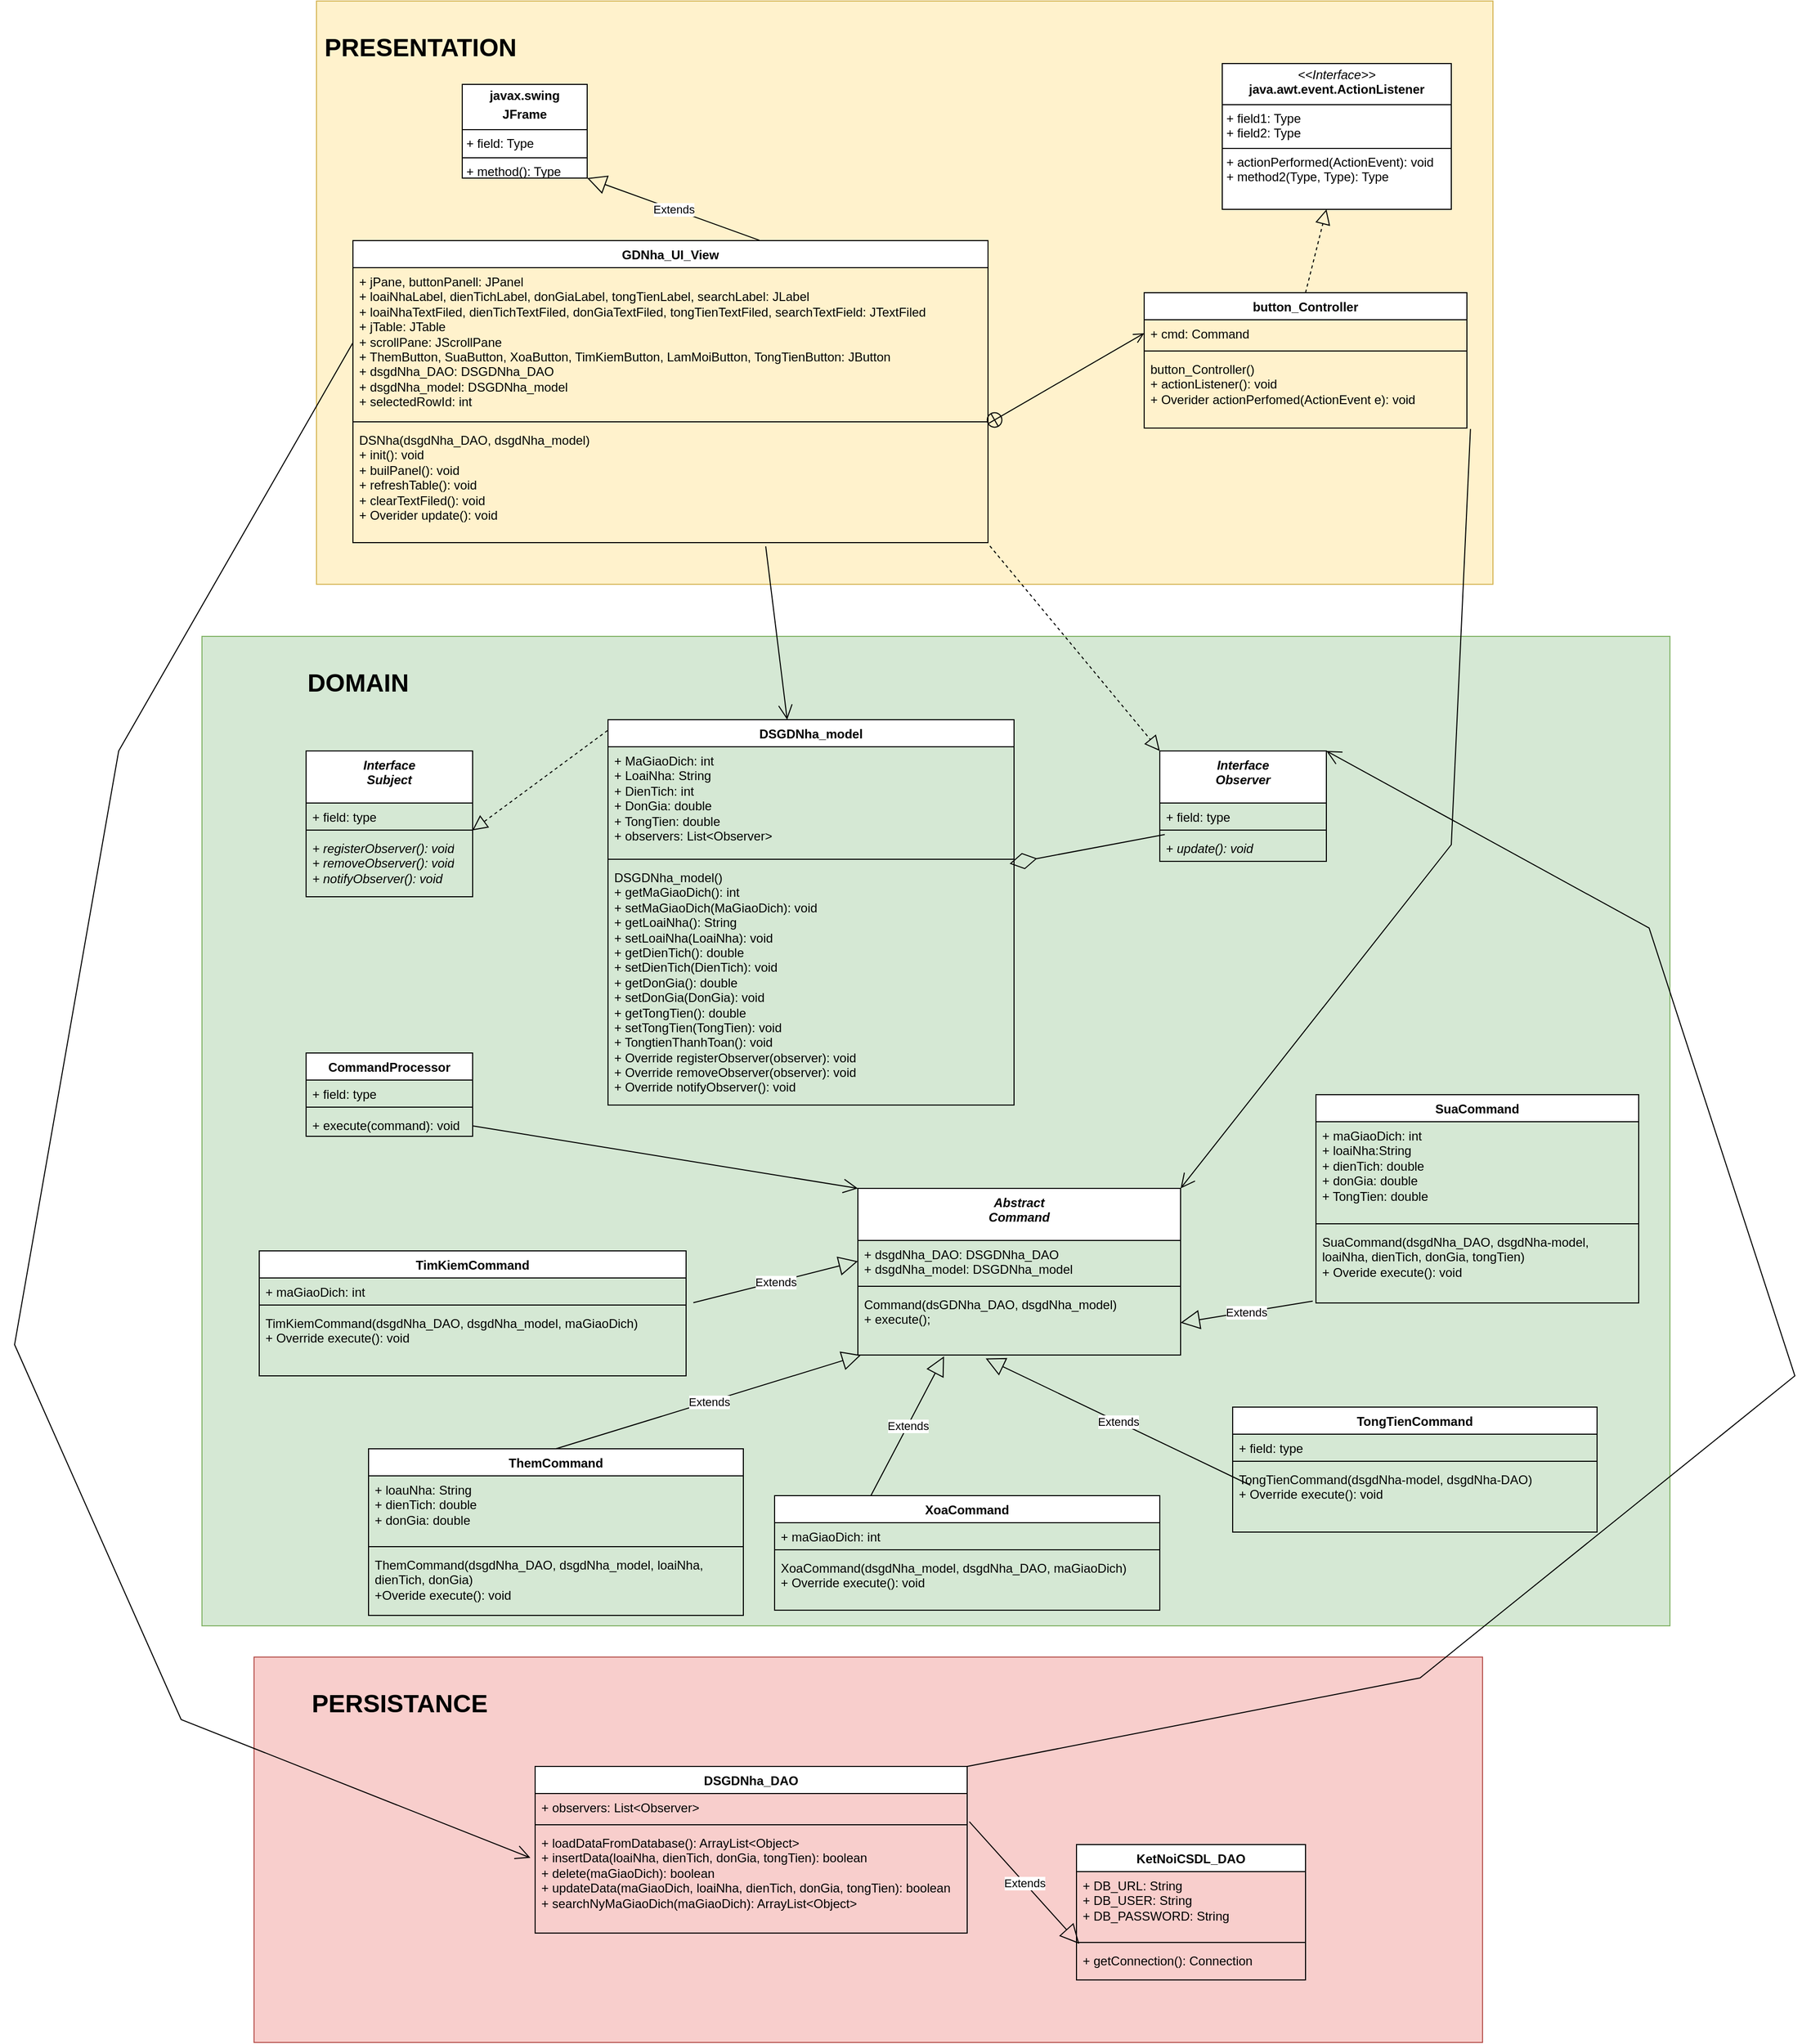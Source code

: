<mxfile version="24.1.0" type="device">
  <diagram name="Page-1" id="fBcHCRmNZdq4RHG_IXym">
    <mxGraphModel dx="2140" dy="621" grid="1" gridSize="10" guides="1" tooltips="1" connect="1" arrows="1" fold="1" page="1" pageScale="1" pageWidth="850" pageHeight="1100" math="0" shadow="0">
      <root>
        <mxCell id="0" />
        <mxCell id="1" parent="0" />
        <mxCell id="m3AFJ7Ai9nKBU5jSq8ho-1" value="" style="rounded=0;whiteSpace=wrap;html=1;fillColor=#fff2cc;strokeColor=#d6b656;" parent="1" vertex="1">
          <mxGeometry x="140" y="100" width="1130" height="560" as="geometry" />
        </mxCell>
        <mxCell id="m3AFJ7Ai9nKBU5jSq8ho-2" value="&lt;b&gt;&lt;font style=&quot;font-size: 24px;&quot;&gt;PRESENTATION&lt;/font&gt;&lt;/b&gt;" style="text;html=1;align=center;verticalAlign=middle;whiteSpace=wrap;rounded=0;" parent="1" vertex="1">
          <mxGeometry x="140" y="130" width="200" height="30" as="geometry" />
        </mxCell>
        <mxCell id="m3AFJ7Ai9nKBU5jSq8ho-3" value="GDNha_UI_View" style="swimlane;fontStyle=1;align=center;verticalAlign=top;childLayout=stackLayout;horizontal=1;startSize=26;horizontalStack=0;resizeParent=1;resizeParentMax=0;resizeLast=0;collapsible=1;marginBottom=0;whiteSpace=wrap;html=1;" parent="1" vertex="1">
          <mxGeometry x="175" y="330" width="610" height="290" as="geometry" />
        </mxCell>
        <mxCell id="m3AFJ7Ai9nKBU5jSq8ho-4" value="+ jPane, buttonPanell: JPanel&lt;div&gt;+ loaiNhaLabel, dienTichLabel, donGiaLabel, tongTienLabel, searchLabel: JLabel&lt;/div&gt;&lt;div&gt;+ loaiNhaTextFiled, dienTichTextFiled, donGiaTextFiled, tongTienTextFiled, searchTextField: JTextFiled&amp;nbsp;&lt;/div&gt;&lt;div&gt;+ jTable: JTable&lt;/div&gt;&lt;div&gt;+ scrollPane: JScrollPane&lt;/div&gt;&lt;div&gt;+ ThemButton, SuaButton, XoaButton, TimKiemButton, LamMoiButton, TongTienButton: JButton&lt;/div&gt;&lt;div&gt;+ dsgdNha_DAO: DSGDNha_DAO&lt;/div&gt;&lt;div&gt;+ dsgdNha_model: DSGDNha_model&lt;/div&gt;&lt;div&gt;+ selectedRowId: int&lt;/div&gt;" style="text;strokeColor=none;fillColor=none;align=left;verticalAlign=top;spacingLeft=4;spacingRight=4;overflow=hidden;rotatable=0;points=[[0,0.5],[1,0.5]];portConstraint=eastwest;whiteSpace=wrap;html=1;" parent="m3AFJ7Ai9nKBU5jSq8ho-3" vertex="1">
          <mxGeometry y="26" width="610" height="144" as="geometry" />
        </mxCell>
        <mxCell id="m3AFJ7Ai9nKBU5jSq8ho-5" value="" style="line;strokeWidth=1;fillColor=none;align=left;verticalAlign=middle;spacingTop=-1;spacingLeft=3;spacingRight=3;rotatable=0;labelPosition=right;points=[];portConstraint=eastwest;strokeColor=inherit;" parent="m3AFJ7Ai9nKBU5jSq8ho-3" vertex="1">
          <mxGeometry y="170" width="610" height="8" as="geometry" />
        </mxCell>
        <mxCell id="m3AFJ7Ai9nKBU5jSq8ho-6" value="DSNha(dsgdNha_DAO, dsgdNha_model)&lt;div&gt;+ init(): void&lt;/div&gt;&lt;div&gt;+ builPanel(): void&lt;/div&gt;&lt;div&gt;+ refreshTable(): void&lt;/div&gt;&lt;div&gt;+ clearTextFiled(): void&lt;/div&gt;&lt;div&gt;+ Overider update(): void&lt;/div&gt;" style="text;strokeColor=none;fillColor=none;align=left;verticalAlign=top;spacingLeft=4;spacingRight=4;overflow=hidden;rotatable=0;points=[[0,0.5],[1,0.5]];portConstraint=eastwest;whiteSpace=wrap;html=1;" parent="m3AFJ7Ai9nKBU5jSq8ho-3" vertex="1">
          <mxGeometry y="178" width="610" height="112" as="geometry" />
        </mxCell>
        <mxCell id="m3AFJ7Ai9nKBU5jSq8ho-7" value="button_Controller" style="swimlane;fontStyle=1;align=center;verticalAlign=top;childLayout=stackLayout;horizontal=1;startSize=26;horizontalStack=0;resizeParent=1;resizeParentMax=0;resizeLast=0;collapsible=1;marginBottom=0;whiteSpace=wrap;html=1;" parent="1" vertex="1">
          <mxGeometry x="935" y="380" width="310" height="130" as="geometry" />
        </mxCell>
        <mxCell id="m3AFJ7Ai9nKBU5jSq8ho-8" value="+ cmd: Command" style="text;strokeColor=none;fillColor=none;align=left;verticalAlign=top;spacingLeft=4;spacingRight=4;overflow=hidden;rotatable=0;points=[[0,0.5],[1,0.5]];portConstraint=eastwest;whiteSpace=wrap;html=1;" parent="m3AFJ7Ai9nKBU5jSq8ho-7" vertex="1">
          <mxGeometry y="26" width="310" height="26" as="geometry" />
        </mxCell>
        <mxCell id="m3AFJ7Ai9nKBU5jSq8ho-9" value="" style="line;strokeWidth=1;fillColor=none;align=left;verticalAlign=middle;spacingTop=-1;spacingLeft=3;spacingRight=3;rotatable=0;labelPosition=right;points=[];portConstraint=eastwest;strokeColor=inherit;" parent="m3AFJ7Ai9nKBU5jSq8ho-7" vertex="1">
          <mxGeometry y="52" width="310" height="8" as="geometry" />
        </mxCell>
        <mxCell id="m3AFJ7Ai9nKBU5jSq8ho-10" value="button_Controller()&lt;div&gt;+ actionListener(): void&lt;/div&gt;&lt;div&gt;+ Overider actionPerfomed(ActionEvent e): void&lt;/div&gt;" style="text;strokeColor=none;fillColor=none;align=left;verticalAlign=top;spacingLeft=4;spacingRight=4;overflow=hidden;rotatable=0;points=[[0,0.5],[1,0.5]];portConstraint=eastwest;whiteSpace=wrap;html=1;" parent="m3AFJ7Ai9nKBU5jSq8ho-7" vertex="1">
          <mxGeometry y="60" width="310" height="70" as="geometry" />
        </mxCell>
        <mxCell id="m3AFJ7Ai9nKBU5jSq8ho-11" value="&lt;p style=&quot;margin:0px;margin-top:4px;text-align:center;&quot;&gt;&lt;b&gt;javax.swing&lt;/b&gt;&lt;/p&gt;&lt;p style=&quot;margin:0px;margin-top:4px;text-align:center;&quot;&gt;&lt;b&gt;JFrame&lt;/b&gt;&lt;/p&gt;&lt;hr size=&quot;1&quot; style=&quot;border-style:solid;&quot;&gt;&lt;p style=&quot;margin:0px;margin-left:4px;&quot;&gt;+ field: Type&lt;/p&gt;&lt;hr size=&quot;1&quot; style=&quot;border-style:solid;&quot;&gt;&lt;p style=&quot;margin:0px;margin-left:4px;&quot;&gt;+ method(): Type&lt;/p&gt;" style="verticalAlign=top;align=left;overflow=fill;html=1;whiteSpace=wrap;" parent="1" vertex="1">
          <mxGeometry x="280" y="180" width="120" height="90" as="geometry" />
        </mxCell>
        <mxCell id="m3AFJ7Ai9nKBU5jSq8ho-12" value="Extends" style="endArrow=block;endSize=16;endFill=0;html=1;rounded=0;exitX=0.64;exitY=-0.001;exitDx=0;exitDy=0;exitPerimeter=0;entryX=1;entryY=1;entryDx=0;entryDy=0;" parent="1" source="m3AFJ7Ai9nKBU5jSq8ho-3" target="m3AFJ7Ai9nKBU5jSq8ho-11" edge="1">
          <mxGeometry width="160" relative="1" as="geometry">
            <mxPoint x="550" y="360" as="sourcePoint" />
            <mxPoint x="710" y="360" as="targetPoint" />
          </mxGeometry>
        </mxCell>
        <mxCell id="m3AFJ7Ai9nKBU5jSq8ho-13" value="" style="endArrow=open;startArrow=circlePlus;endFill=0;startFill=0;endSize=8;html=1;rounded=0;entryX=0;entryY=0.5;entryDx=0;entryDy=0;exitX=0.999;exitY=-0.016;exitDx=0;exitDy=0;exitPerimeter=0;" parent="1" source="m3AFJ7Ai9nKBU5jSq8ho-6" target="m3AFJ7Ai9nKBU5jSq8ho-8" edge="1">
          <mxGeometry width="160" relative="1" as="geometry">
            <mxPoint x="440" y="580" as="sourcePoint" />
            <mxPoint x="600" y="580" as="targetPoint" />
            <Array as="points" />
          </mxGeometry>
        </mxCell>
        <mxCell id="m3AFJ7Ai9nKBU5jSq8ho-14" value="&lt;p style=&quot;margin:0px;margin-top:4px;text-align:center;&quot;&gt;&lt;i&gt;&amp;lt;&amp;lt;Interface&amp;gt;&amp;gt;&lt;/i&gt;&lt;br&gt;&lt;b&gt;java.awt.event.ActionListener&lt;/b&gt;&lt;/p&gt;&lt;hr size=&quot;1&quot; style=&quot;border-style:solid;&quot;&gt;&lt;p style=&quot;margin:0px;margin-left:4px;&quot;&gt;+ field1: Type&lt;br&gt;+ field2: Type&lt;/p&gt;&lt;hr size=&quot;1&quot; style=&quot;border-style:solid;&quot;&gt;&lt;p style=&quot;margin:0px;margin-left:4px;&quot;&gt;+ actionPerformed(ActionEvent): void&lt;br&gt;+ method2(Type, Type): Type&lt;/p&gt;" style="verticalAlign=top;align=left;overflow=fill;html=1;whiteSpace=wrap;" parent="1" vertex="1">
          <mxGeometry x="1010" y="160" width="220" height="140" as="geometry" />
        </mxCell>
        <mxCell id="m3AFJ7Ai9nKBU5jSq8ho-15" value="" style="endArrow=block;dashed=1;endFill=0;endSize=12;html=1;rounded=0;exitX=0.5;exitY=0;exitDx=0;exitDy=0;entryX=0.455;entryY=1;entryDx=0;entryDy=0;entryPerimeter=0;" parent="1" source="m3AFJ7Ai9nKBU5jSq8ho-7" target="m3AFJ7Ai9nKBU5jSq8ho-14" edge="1">
          <mxGeometry width="160" relative="1" as="geometry">
            <mxPoint x="480" y="860" as="sourcePoint" />
            <mxPoint x="640" y="860" as="targetPoint" />
          </mxGeometry>
        </mxCell>
        <mxCell id="m3AFJ7Ai9nKBU5jSq8ho-17" value="" style="rounded=0;whiteSpace=wrap;html=1;fillColor=#d5e8d4;strokeColor=#82b366;" parent="1" vertex="1">
          <mxGeometry x="30" y="710" width="1410" height="950" as="geometry" />
        </mxCell>
        <mxCell id="m3AFJ7Ai9nKBU5jSq8ho-18" value="&lt;b&gt;&lt;font style=&quot;font-size: 24px;&quot;&gt;DOMAIN&lt;/font&gt;&lt;/b&gt;" style="text;html=1;align=center;verticalAlign=middle;whiteSpace=wrap;rounded=0;" parent="1" vertex="1">
          <mxGeometry x="80" y="740" width="200" height="30" as="geometry" />
        </mxCell>
        <mxCell id="m3AFJ7Ai9nKBU5jSq8ho-19" value="DSGDNha_model" style="swimlane;fontStyle=1;align=center;verticalAlign=top;childLayout=stackLayout;horizontal=1;startSize=26;horizontalStack=0;resizeParent=1;resizeParentMax=0;resizeLast=0;collapsible=1;marginBottom=0;whiteSpace=wrap;html=1;" parent="1" vertex="1">
          <mxGeometry x="420" y="790" width="390" height="370" as="geometry" />
        </mxCell>
        <mxCell id="m3AFJ7Ai9nKBU5jSq8ho-20" value="+ MaGiaoDich: int&lt;div&gt;+ LoaiNha: String&lt;/div&gt;&lt;div&gt;+ DienTich: int&lt;/div&gt;&lt;div&gt;+ DonGia: double&lt;/div&gt;&lt;div&gt;+ TongTien: double&lt;/div&gt;&lt;div&gt;+ observers: List&amp;lt;Observer&amp;gt;&lt;/div&gt;" style="text;strokeColor=none;fillColor=none;align=left;verticalAlign=top;spacingLeft=4;spacingRight=4;overflow=hidden;rotatable=0;points=[[0,0.5],[1,0.5]];portConstraint=eastwest;whiteSpace=wrap;html=1;" parent="m3AFJ7Ai9nKBU5jSq8ho-19" vertex="1">
          <mxGeometry y="26" width="390" height="104" as="geometry" />
        </mxCell>
        <mxCell id="m3AFJ7Ai9nKBU5jSq8ho-21" value="" style="line;strokeWidth=1;fillColor=none;align=left;verticalAlign=middle;spacingTop=-1;spacingLeft=3;spacingRight=3;rotatable=0;labelPosition=right;points=[];portConstraint=eastwest;strokeColor=inherit;" parent="m3AFJ7Ai9nKBU5jSq8ho-19" vertex="1">
          <mxGeometry y="130" width="390" height="8" as="geometry" />
        </mxCell>
        <mxCell id="m3AFJ7Ai9nKBU5jSq8ho-22" value="DSGDNha_model()&lt;div&gt;+ getMaGiaoDich(): int&lt;/div&gt;&lt;div&gt;+ setMaGiaoDich(MaGiaoDich): void&lt;/div&gt;&lt;div&gt;+ getLoaiNha(): String&lt;/div&gt;&lt;div&gt;+ setLoaiNha(LoaiNha): void&lt;/div&gt;&lt;div&gt;+ getDienTich(): double&lt;/div&gt;&lt;div&gt;+ setDienTich(DienTich): void&lt;/div&gt;&lt;div&gt;+ getDonGia(): double&lt;/div&gt;&lt;div&gt;+ setDonGia(DonGia): void&lt;/div&gt;&lt;div&gt;+ getTongTien(): double&lt;/div&gt;&lt;div&gt;+ setTongTien(TongTien): void&lt;/div&gt;&lt;div&gt;+ TongtienThanhToan(): void&lt;/div&gt;&lt;div&gt;+ Override registerObserver(observer): void&lt;/div&gt;&lt;div&gt;+ Override removeObserver(observer): void&lt;/div&gt;&lt;div&gt;+ Override notifyObserver(): void&lt;/div&gt;" style="text;strokeColor=none;fillColor=none;align=left;verticalAlign=top;spacingLeft=4;spacingRight=4;overflow=hidden;rotatable=0;points=[[0,0.5],[1,0.5]];portConstraint=eastwest;whiteSpace=wrap;html=1;" parent="m3AFJ7Ai9nKBU5jSq8ho-19" vertex="1">
          <mxGeometry y="138" width="390" height="232" as="geometry" />
        </mxCell>
        <mxCell id="m3AFJ7Ai9nKBU5jSq8ho-23" value="&lt;i&gt;Abstract&lt;br&gt;Command&lt;/i&gt;" style="swimlane;fontStyle=1;align=center;verticalAlign=top;childLayout=stackLayout;horizontal=1;startSize=50;horizontalStack=0;resizeParent=1;resizeParentMax=0;resizeLast=0;collapsible=1;marginBottom=0;whiteSpace=wrap;html=1;" parent="1" vertex="1">
          <mxGeometry x="660" y="1240" width="310" height="160" as="geometry" />
        </mxCell>
        <mxCell id="m3AFJ7Ai9nKBU5jSq8ho-24" value="+ dsgdNha_DAO: DSGDNha_DAO&lt;div&gt;+ dsgdNha_model: DSGDNha_model&lt;/div&gt;" style="text;strokeColor=none;fillColor=none;align=left;verticalAlign=top;spacingLeft=4;spacingRight=4;overflow=hidden;rotatable=0;points=[[0,0.5],[1,0.5]];portConstraint=eastwest;whiteSpace=wrap;html=1;" parent="m3AFJ7Ai9nKBU5jSq8ho-23" vertex="1">
          <mxGeometry y="50" width="310" height="40" as="geometry" />
        </mxCell>
        <mxCell id="m3AFJ7Ai9nKBU5jSq8ho-25" value="" style="line;strokeWidth=1;fillColor=none;align=left;verticalAlign=middle;spacingTop=-1;spacingLeft=3;spacingRight=3;rotatable=0;labelPosition=right;points=[];portConstraint=eastwest;strokeColor=inherit;" parent="m3AFJ7Ai9nKBU5jSq8ho-23" vertex="1">
          <mxGeometry y="90" width="310" height="8" as="geometry" />
        </mxCell>
        <mxCell id="m3AFJ7Ai9nKBU5jSq8ho-26" value="Command(dsGDNha_DAO, dsgdNha_model)&lt;div&gt;+ execute();&lt;br&gt;&lt;div&gt;&lt;br&gt;&lt;/div&gt;&lt;/div&gt;" style="text;strokeColor=none;fillColor=none;align=left;verticalAlign=top;spacingLeft=4;spacingRight=4;overflow=hidden;rotatable=0;points=[[0,0.5],[1,0.5]];portConstraint=eastwest;whiteSpace=wrap;html=1;" parent="m3AFJ7Ai9nKBU5jSq8ho-23" vertex="1">
          <mxGeometry y="98" width="310" height="62" as="geometry" />
        </mxCell>
        <mxCell id="m3AFJ7Ai9nKBU5jSq8ho-27" value="CommandProcessor" style="swimlane;fontStyle=1;align=center;verticalAlign=top;childLayout=stackLayout;horizontal=1;startSize=26;horizontalStack=0;resizeParent=1;resizeParentMax=0;resizeLast=0;collapsible=1;marginBottom=0;whiteSpace=wrap;html=1;" parent="1" vertex="1">
          <mxGeometry x="130" y="1110" width="160" height="80" as="geometry" />
        </mxCell>
        <mxCell id="m3AFJ7Ai9nKBU5jSq8ho-28" value="+ field: type" style="text;strokeColor=none;fillColor=none;align=left;verticalAlign=top;spacingLeft=4;spacingRight=4;overflow=hidden;rotatable=0;points=[[0,0.5],[1,0.5]];portConstraint=eastwest;whiteSpace=wrap;html=1;" parent="m3AFJ7Ai9nKBU5jSq8ho-27" vertex="1">
          <mxGeometry y="26" width="160" height="22" as="geometry" />
        </mxCell>
        <mxCell id="m3AFJ7Ai9nKBU5jSq8ho-29" value="" style="line;strokeWidth=1;fillColor=none;align=left;verticalAlign=middle;spacingTop=-1;spacingLeft=3;spacingRight=3;rotatable=0;labelPosition=right;points=[];portConstraint=eastwest;strokeColor=inherit;" parent="m3AFJ7Ai9nKBU5jSq8ho-27" vertex="1">
          <mxGeometry y="48" width="160" height="8" as="geometry" />
        </mxCell>
        <mxCell id="m3AFJ7Ai9nKBU5jSq8ho-30" value="+ execute(command): void" style="text;strokeColor=none;fillColor=none;align=left;verticalAlign=top;spacingLeft=4;spacingRight=4;overflow=hidden;rotatable=0;points=[[0,0.5],[1,0.5]];portConstraint=eastwest;whiteSpace=wrap;html=1;" parent="m3AFJ7Ai9nKBU5jSq8ho-27" vertex="1">
          <mxGeometry y="56" width="160" height="24" as="geometry" />
        </mxCell>
        <mxCell id="m3AFJ7Ai9nKBU5jSq8ho-31" value="SuaCommand" style="swimlane;fontStyle=1;align=center;verticalAlign=top;childLayout=stackLayout;horizontal=1;startSize=26;horizontalStack=0;resizeParent=1;resizeParentMax=0;resizeLast=0;collapsible=1;marginBottom=0;whiteSpace=wrap;html=1;" parent="1" vertex="1">
          <mxGeometry x="1100" y="1150" width="310" height="200" as="geometry" />
        </mxCell>
        <mxCell id="m3AFJ7Ai9nKBU5jSq8ho-32" value="+ maGiaoDich: int&lt;div&gt;+ loaiNha:String&lt;/div&gt;&lt;div&gt;+ dienTich: double&lt;/div&gt;&lt;div&gt;+ donGia: double&lt;/div&gt;&lt;div&gt;+ TongTien: double&lt;/div&gt;" style="text;strokeColor=none;fillColor=none;align=left;verticalAlign=top;spacingLeft=4;spacingRight=4;overflow=hidden;rotatable=0;points=[[0,0.5],[1,0.5]];portConstraint=eastwest;whiteSpace=wrap;html=1;" parent="m3AFJ7Ai9nKBU5jSq8ho-31" vertex="1">
          <mxGeometry y="26" width="310" height="94" as="geometry" />
        </mxCell>
        <mxCell id="m3AFJ7Ai9nKBU5jSq8ho-33" value="" style="line;strokeWidth=1;fillColor=none;align=left;verticalAlign=middle;spacingTop=-1;spacingLeft=3;spacingRight=3;rotatable=0;labelPosition=right;points=[];portConstraint=eastwest;strokeColor=inherit;" parent="m3AFJ7Ai9nKBU5jSq8ho-31" vertex="1">
          <mxGeometry y="120" width="310" height="8" as="geometry" />
        </mxCell>
        <mxCell id="m3AFJ7Ai9nKBU5jSq8ho-34" value="SuaCommand(dsgdNha_DAO, dsgdNha-model, loaiNha, dienTich, donGia, tongTien)&lt;div&gt;+ Overide execute(): void&lt;/div&gt;" style="text;strokeColor=none;fillColor=none;align=left;verticalAlign=top;spacingLeft=4;spacingRight=4;overflow=hidden;rotatable=0;points=[[0,0.5],[1,0.5]];portConstraint=eastwest;whiteSpace=wrap;html=1;" parent="m3AFJ7Ai9nKBU5jSq8ho-31" vertex="1">
          <mxGeometry y="128" width="310" height="72" as="geometry" />
        </mxCell>
        <mxCell id="m3AFJ7Ai9nKBU5jSq8ho-35" value="ThemCommand" style="swimlane;fontStyle=1;align=center;verticalAlign=top;childLayout=stackLayout;horizontal=1;startSize=26;horizontalStack=0;resizeParent=1;resizeParentMax=0;resizeLast=0;collapsible=1;marginBottom=0;whiteSpace=wrap;html=1;" parent="1" vertex="1">
          <mxGeometry x="190" y="1490" width="360" height="160" as="geometry" />
        </mxCell>
        <mxCell id="m3AFJ7Ai9nKBU5jSq8ho-36" value="+ loauNha: String&lt;div&gt;+ dienTich: double&lt;/div&gt;&lt;div&gt;+ donGia: double&lt;/div&gt;" style="text;strokeColor=none;fillColor=none;align=left;verticalAlign=top;spacingLeft=4;spacingRight=4;overflow=hidden;rotatable=0;points=[[0,0.5],[1,0.5]];portConstraint=eastwest;whiteSpace=wrap;html=1;" parent="m3AFJ7Ai9nKBU5jSq8ho-35" vertex="1">
          <mxGeometry y="26" width="360" height="64" as="geometry" />
        </mxCell>
        <mxCell id="m3AFJ7Ai9nKBU5jSq8ho-37" value="" style="line;strokeWidth=1;fillColor=none;align=left;verticalAlign=middle;spacingTop=-1;spacingLeft=3;spacingRight=3;rotatable=0;labelPosition=right;points=[];portConstraint=eastwest;strokeColor=inherit;" parent="m3AFJ7Ai9nKBU5jSq8ho-35" vertex="1">
          <mxGeometry y="90" width="360" height="8" as="geometry" />
        </mxCell>
        <mxCell id="m3AFJ7Ai9nKBU5jSq8ho-38" value="ThemCommand(dsgdNha_DAO, dsgdNha_model, loaiNha, dienTich, donGia)&lt;div&gt;+Overide execute(): void&lt;/div&gt;" style="text;strokeColor=none;fillColor=none;align=left;verticalAlign=top;spacingLeft=4;spacingRight=4;overflow=hidden;rotatable=0;points=[[0,0.5],[1,0.5]];portConstraint=eastwest;whiteSpace=wrap;html=1;" parent="m3AFJ7Ai9nKBU5jSq8ho-35" vertex="1">
          <mxGeometry y="98" width="360" height="62" as="geometry" />
        </mxCell>
        <mxCell id="m3AFJ7Ai9nKBU5jSq8ho-39" value="XoaCommand" style="swimlane;fontStyle=1;align=center;verticalAlign=top;childLayout=stackLayout;horizontal=1;startSize=26;horizontalStack=0;resizeParent=1;resizeParentMax=0;resizeLast=0;collapsible=1;marginBottom=0;whiteSpace=wrap;html=1;" parent="1" vertex="1">
          <mxGeometry x="580" y="1535" width="370" height="110" as="geometry" />
        </mxCell>
        <mxCell id="m3AFJ7Ai9nKBU5jSq8ho-40" value="+ maGiaoDich: int" style="text;strokeColor=none;fillColor=none;align=left;verticalAlign=top;spacingLeft=4;spacingRight=4;overflow=hidden;rotatable=0;points=[[0,0.5],[1,0.5]];portConstraint=eastwest;whiteSpace=wrap;html=1;" parent="m3AFJ7Ai9nKBU5jSq8ho-39" vertex="1">
          <mxGeometry y="26" width="370" height="22" as="geometry" />
        </mxCell>
        <mxCell id="m3AFJ7Ai9nKBU5jSq8ho-41" value="" style="line;strokeWidth=1;fillColor=none;align=left;verticalAlign=middle;spacingTop=-1;spacingLeft=3;spacingRight=3;rotatable=0;labelPosition=right;points=[];portConstraint=eastwest;strokeColor=inherit;" parent="m3AFJ7Ai9nKBU5jSq8ho-39" vertex="1">
          <mxGeometry y="48" width="370" height="8" as="geometry" />
        </mxCell>
        <mxCell id="m3AFJ7Ai9nKBU5jSq8ho-42" value="XoaCommand(dsgdNha_model, dsgdNha_DAO, maGiaoDich)&lt;div&gt;+ Override execute(): void&lt;/div&gt;" style="text;strokeColor=none;fillColor=none;align=left;verticalAlign=top;spacingLeft=4;spacingRight=4;overflow=hidden;rotatable=0;points=[[0,0.5],[1,0.5]];portConstraint=eastwest;whiteSpace=wrap;html=1;" parent="m3AFJ7Ai9nKBU5jSq8ho-39" vertex="1">
          <mxGeometry y="56" width="370" height="54" as="geometry" />
        </mxCell>
        <mxCell id="m3AFJ7Ai9nKBU5jSq8ho-43" value="TimKiemCommand" style="swimlane;fontStyle=1;align=center;verticalAlign=top;childLayout=stackLayout;horizontal=1;startSize=26;horizontalStack=0;resizeParent=1;resizeParentMax=0;resizeLast=0;collapsible=1;marginBottom=0;whiteSpace=wrap;html=1;" parent="1" vertex="1">
          <mxGeometry x="85" y="1300" width="410" height="120" as="geometry" />
        </mxCell>
        <mxCell id="m3AFJ7Ai9nKBU5jSq8ho-44" value="+ maGiaoDich: int" style="text;strokeColor=none;fillColor=none;align=left;verticalAlign=top;spacingLeft=4;spacingRight=4;overflow=hidden;rotatable=0;points=[[0,0.5],[1,0.5]];portConstraint=eastwest;whiteSpace=wrap;html=1;" parent="m3AFJ7Ai9nKBU5jSq8ho-43" vertex="1">
          <mxGeometry y="26" width="410" height="22" as="geometry" />
        </mxCell>
        <mxCell id="m3AFJ7Ai9nKBU5jSq8ho-45" value="" style="line;strokeWidth=1;fillColor=none;align=left;verticalAlign=middle;spacingTop=-1;spacingLeft=3;spacingRight=3;rotatable=0;labelPosition=right;points=[];portConstraint=eastwest;strokeColor=inherit;" parent="m3AFJ7Ai9nKBU5jSq8ho-43" vertex="1">
          <mxGeometry y="48" width="410" height="8" as="geometry" />
        </mxCell>
        <mxCell id="m3AFJ7Ai9nKBU5jSq8ho-46" value="TimKiemCommand(dsgdNha_DAO, dsgdNha_model, maGiaoDich)&lt;div&gt;+ Override execute(): void&lt;/div&gt;" style="text;strokeColor=none;fillColor=none;align=left;verticalAlign=top;spacingLeft=4;spacingRight=4;overflow=hidden;rotatable=0;points=[[0,0.5],[1,0.5]];portConstraint=eastwest;whiteSpace=wrap;html=1;" parent="m3AFJ7Ai9nKBU5jSq8ho-43" vertex="1">
          <mxGeometry y="56" width="410" height="64" as="geometry" />
        </mxCell>
        <mxCell id="m3AFJ7Ai9nKBU5jSq8ho-47" value="TongTienCommand" style="swimlane;fontStyle=1;align=center;verticalAlign=top;childLayout=stackLayout;horizontal=1;startSize=26;horizontalStack=0;resizeParent=1;resizeParentMax=0;resizeLast=0;collapsible=1;marginBottom=0;whiteSpace=wrap;html=1;" parent="1" vertex="1">
          <mxGeometry x="1020" y="1450" width="350" height="120" as="geometry" />
        </mxCell>
        <mxCell id="m3AFJ7Ai9nKBU5jSq8ho-48" value="+ field: type" style="text;strokeColor=none;fillColor=none;align=left;verticalAlign=top;spacingLeft=4;spacingRight=4;overflow=hidden;rotatable=0;points=[[0,0.5],[1,0.5]];portConstraint=eastwest;whiteSpace=wrap;html=1;" parent="m3AFJ7Ai9nKBU5jSq8ho-47" vertex="1">
          <mxGeometry y="26" width="350" height="22" as="geometry" />
        </mxCell>
        <mxCell id="m3AFJ7Ai9nKBU5jSq8ho-49" value="" style="line;strokeWidth=1;fillColor=none;align=left;verticalAlign=middle;spacingTop=-1;spacingLeft=3;spacingRight=3;rotatable=0;labelPosition=right;points=[];portConstraint=eastwest;strokeColor=inherit;" parent="m3AFJ7Ai9nKBU5jSq8ho-47" vertex="1">
          <mxGeometry y="48" width="350" height="8" as="geometry" />
        </mxCell>
        <mxCell id="m3AFJ7Ai9nKBU5jSq8ho-50" value="TongTienCommand(dsgdNha-model, dsgdNha-DAO)&lt;div&gt;+ Override execute(): void&lt;/div&gt;" style="text;strokeColor=none;fillColor=none;align=left;verticalAlign=top;spacingLeft=4;spacingRight=4;overflow=hidden;rotatable=0;points=[[0,0.5],[1,0.5]];portConstraint=eastwest;whiteSpace=wrap;html=1;" parent="m3AFJ7Ai9nKBU5jSq8ho-47" vertex="1">
          <mxGeometry y="56" width="350" height="64" as="geometry" />
        </mxCell>
        <mxCell id="m3AFJ7Ai9nKBU5jSq8ho-51" value="&lt;i&gt;Interface&lt;br&gt;Observer&lt;/i&gt;" style="swimlane;fontStyle=1;align=center;verticalAlign=top;childLayout=stackLayout;horizontal=1;startSize=50;horizontalStack=0;resizeParent=1;resizeParentMax=0;resizeLast=0;collapsible=1;marginBottom=0;whiteSpace=wrap;html=1;" parent="1" vertex="1">
          <mxGeometry x="950" y="820" width="160" height="106" as="geometry" />
        </mxCell>
        <mxCell id="m3AFJ7Ai9nKBU5jSq8ho-52" value="+ field: type" style="text;strokeColor=none;fillColor=none;align=left;verticalAlign=top;spacingLeft=4;spacingRight=4;overflow=hidden;rotatable=0;points=[[0,0.5],[1,0.5]];portConstraint=eastwest;whiteSpace=wrap;html=1;" parent="m3AFJ7Ai9nKBU5jSq8ho-51" vertex="1">
          <mxGeometry y="50" width="160" height="22" as="geometry" />
        </mxCell>
        <mxCell id="m3AFJ7Ai9nKBU5jSq8ho-53" value="" style="line;strokeWidth=1;fillColor=none;align=left;verticalAlign=middle;spacingTop=-1;spacingLeft=3;spacingRight=3;rotatable=0;labelPosition=right;points=[];portConstraint=eastwest;strokeColor=inherit;" parent="m3AFJ7Ai9nKBU5jSq8ho-51" vertex="1">
          <mxGeometry y="72" width="160" height="8" as="geometry" />
        </mxCell>
        <mxCell id="m3AFJ7Ai9nKBU5jSq8ho-54" value="+ &lt;i&gt;update(): void&lt;/i&gt;" style="text;strokeColor=none;fillColor=none;align=left;verticalAlign=top;spacingLeft=4;spacingRight=4;overflow=hidden;rotatable=0;points=[[0,0.5],[1,0.5]];portConstraint=eastwest;whiteSpace=wrap;html=1;" parent="m3AFJ7Ai9nKBU5jSq8ho-51" vertex="1">
          <mxGeometry y="80" width="160" height="26" as="geometry" />
        </mxCell>
        <mxCell id="m3AFJ7Ai9nKBU5jSq8ho-55" value="&lt;i&gt;Interface&lt;br&gt;Subject&lt;/i&gt;" style="swimlane;fontStyle=1;align=center;verticalAlign=top;childLayout=stackLayout;horizontal=1;startSize=50;horizontalStack=0;resizeParent=1;resizeParentMax=0;resizeLast=0;collapsible=1;marginBottom=0;whiteSpace=wrap;html=1;" parent="1" vertex="1">
          <mxGeometry x="130" y="820" width="160" height="140" as="geometry" />
        </mxCell>
        <mxCell id="m3AFJ7Ai9nKBU5jSq8ho-56" value="+ field: type" style="text;strokeColor=none;fillColor=none;align=left;verticalAlign=top;spacingLeft=4;spacingRight=4;overflow=hidden;rotatable=0;points=[[0,0.5],[1,0.5]];portConstraint=eastwest;whiteSpace=wrap;html=1;" parent="m3AFJ7Ai9nKBU5jSq8ho-55" vertex="1">
          <mxGeometry y="50" width="160" height="22" as="geometry" />
        </mxCell>
        <mxCell id="m3AFJ7Ai9nKBU5jSq8ho-57" value="" style="line;strokeWidth=1;fillColor=none;align=left;verticalAlign=middle;spacingTop=-1;spacingLeft=3;spacingRight=3;rotatable=0;labelPosition=right;points=[];portConstraint=eastwest;strokeColor=inherit;" parent="m3AFJ7Ai9nKBU5jSq8ho-55" vertex="1">
          <mxGeometry y="72" width="160" height="8" as="geometry" />
        </mxCell>
        <mxCell id="m3AFJ7Ai9nKBU5jSq8ho-58" value="&lt;i&gt;+ registerObserver(): void&lt;/i&gt;&lt;div&gt;&lt;i&gt;+ removeObserver(): void&lt;/i&gt;&lt;/div&gt;&lt;div&gt;&lt;i&gt;+ notifyObserver(): void&lt;/i&gt;&lt;/div&gt;" style="text;strokeColor=none;fillColor=none;align=left;verticalAlign=top;spacingLeft=4;spacingRight=4;overflow=hidden;rotatable=0;points=[[0,0.5],[1,0.5]];portConstraint=eastwest;whiteSpace=wrap;html=1;" parent="m3AFJ7Ai9nKBU5jSq8ho-55" vertex="1">
          <mxGeometry y="80" width="160" height="60" as="geometry" />
        </mxCell>
        <mxCell id="m3AFJ7Ai9nKBU5jSq8ho-59" value="" style="endArrow=block;dashed=1;endFill=0;endSize=12;html=1;rounded=0;exitX=-0.001;exitY=0.028;exitDx=0;exitDy=0;exitPerimeter=0;entryX=0.998;entryY=1.193;entryDx=0;entryDy=0;entryPerimeter=0;" parent="1" source="m3AFJ7Ai9nKBU5jSq8ho-19" target="m3AFJ7Ai9nKBU5jSq8ho-56" edge="1">
          <mxGeometry width="160" relative="1" as="geometry">
            <mxPoint x="460" y="870" as="sourcePoint" />
            <mxPoint x="30" y="850" as="targetPoint" />
          </mxGeometry>
        </mxCell>
        <mxCell id="m3AFJ7Ai9nKBU5jSq8ho-60" value="" style="endArrow=diamondThin;endFill=0;endSize=24;html=1;rounded=0;entryX=0.989;entryY=1.031;entryDx=0;entryDy=0;entryPerimeter=0;exitX=0.03;exitY=0.01;exitDx=0;exitDy=0;exitPerimeter=0;" parent="1" source="m3AFJ7Ai9nKBU5jSq8ho-54" target="m3AFJ7Ai9nKBU5jSq8ho-21" edge="1">
          <mxGeometry width="160" relative="1" as="geometry">
            <mxPoint x="460" y="1120" as="sourcePoint" />
            <mxPoint x="620" y="1120" as="targetPoint" />
          </mxGeometry>
        </mxCell>
        <mxCell id="m3AFJ7Ai9nKBU5jSq8ho-66" value="" style="rounded=0;whiteSpace=wrap;html=1;fillColor=#f8cecc;strokeColor=#b85450;" parent="1" vertex="1">
          <mxGeometry x="80" y="1690" width="1180" height="370" as="geometry" />
        </mxCell>
        <mxCell id="m3AFJ7Ai9nKBU5jSq8ho-67" value="&lt;b&gt;&lt;font style=&quot;font-size: 24px;&quot;&gt;PERSISTANCE&lt;/font&gt;&lt;/b&gt;" style="text;html=1;align=center;verticalAlign=middle;whiteSpace=wrap;rounded=0;" parent="1" vertex="1">
          <mxGeometry x="120" y="1720" width="200" height="30" as="geometry" />
        </mxCell>
        <mxCell id="m3AFJ7Ai9nKBU5jSq8ho-68" value="DSGDNha_DAO" style="swimlane;fontStyle=1;align=center;verticalAlign=top;childLayout=stackLayout;horizontal=1;startSize=26;horizontalStack=0;resizeParent=1;resizeParentMax=0;resizeLast=0;collapsible=1;marginBottom=0;whiteSpace=wrap;html=1;" parent="1" vertex="1">
          <mxGeometry x="350" y="1795" width="415" height="160" as="geometry" />
        </mxCell>
        <mxCell id="m3AFJ7Ai9nKBU5jSq8ho-69" value="+ observers: List&amp;lt;Observer&amp;gt;" style="text;strokeColor=none;fillColor=none;align=left;verticalAlign=top;spacingLeft=4;spacingRight=4;overflow=hidden;rotatable=0;points=[[0,0.5],[1,0.5]];portConstraint=eastwest;whiteSpace=wrap;html=1;" parent="m3AFJ7Ai9nKBU5jSq8ho-68" vertex="1">
          <mxGeometry y="26" width="415" height="26" as="geometry" />
        </mxCell>
        <mxCell id="m3AFJ7Ai9nKBU5jSq8ho-70" value="" style="line;strokeWidth=1;fillColor=none;align=left;verticalAlign=middle;spacingTop=-1;spacingLeft=3;spacingRight=3;rotatable=0;labelPosition=right;points=[];portConstraint=eastwest;strokeColor=inherit;" parent="m3AFJ7Ai9nKBU5jSq8ho-68" vertex="1">
          <mxGeometry y="52" width="415" height="8" as="geometry" />
        </mxCell>
        <mxCell id="m3AFJ7Ai9nKBU5jSq8ho-71" value="+ loadDataFromDatabase(): ArrayList&amp;lt;Object&amp;gt;&lt;div&gt;+ insertData(loaiNha, dienTich, donGia, tongTien): boolean&lt;/div&gt;&lt;div&gt;+ delete(maGiaoDich): boolean&lt;/div&gt;&lt;div&gt;+ updateData(maGiaoDich, loaiNha, dienTich, donGia, tongTien): boolean&lt;/div&gt;&lt;div&gt;+ searchNyMaGiaoDich(maGiaoDich): ArrayList&amp;lt;Object&amp;gt;&lt;/div&gt;" style="text;strokeColor=none;fillColor=none;align=left;verticalAlign=top;spacingLeft=4;spacingRight=4;overflow=hidden;rotatable=0;points=[[0,0.5],[1,0.5]];portConstraint=eastwest;whiteSpace=wrap;html=1;" parent="m3AFJ7Ai9nKBU5jSq8ho-68" vertex="1">
          <mxGeometry y="60" width="415" height="100" as="geometry" />
        </mxCell>
        <mxCell id="m3AFJ7Ai9nKBU5jSq8ho-72" value="KetNoiCSDL_DAO" style="swimlane;fontStyle=1;align=center;verticalAlign=top;childLayout=stackLayout;horizontal=1;startSize=26;horizontalStack=0;resizeParent=1;resizeParentMax=0;resizeLast=0;collapsible=1;marginBottom=0;whiteSpace=wrap;html=1;" parent="1" vertex="1">
          <mxGeometry x="870" y="1870" width="220" height="130" as="geometry" />
        </mxCell>
        <mxCell id="m3AFJ7Ai9nKBU5jSq8ho-73" value="+ DB_URL: String&lt;div&gt;+ DB_USER: String&lt;/div&gt;&lt;div&gt;+ DB_PASSWORD: String&lt;/div&gt;" style="text;strokeColor=none;fillColor=none;align=left;verticalAlign=top;spacingLeft=4;spacingRight=4;overflow=hidden;rotatable=0;points=[[0,0.5],[1,0.5]];portConstraint=eastwest;whiteSpace=wrap;html=1;" parent="m3AFJ7Ai9nKBU5jSq8ho-72" vertex="1">
          <mxGeometry y="26" width="220" height="64" as="geometry" />
        </mxCell>
        <mxCell id="m3AFJ7Ai9nKBU5jSq8ho-74" value="" style="line;strokeWidth=1;fillColor=none;align=left;verticalAlign=middle;spacingTop=-1;spacingLeft=3;spacingRight=3;rotatable=0;labelPosition=right;points=[];portConstraint=eastwest;strokeColor=inherit;" parent="m3AFJ7Ai9nKBU5jSq8ho-72" vertex="1">
          <mxGeometry y="90" width="220" height="8" as="geometry" />
        </mxCell>
        <mxCell id="m3AFJ7Ai9nKBU5jSq8ho-75" value="+ getConnection(): Connection" style="text;strokeColor=none;fillColor=none;align=left;verticalAlign=top;spacingLeft=4;spacingRight=4;overflow=hidden;rotatable=0;points=[[0,0.5],[1,0.5]];portConstraint=eastwest;whiteSpace=wrap;html=1;" parent="m3AFJ7Ai9nKBU5jSq8ho-72" vertex="1">
          <mxGeometry y="98" width="220" height="32" as="geometry" />
        </mxCell>
        <mxCell id="m3AFJ7Ai9nKBU5jSq8ho-76" value="Extends" style="endArrow=block;endSize=16;endFill=0;html=1;rounded=0;exitX=1.005;exitY=1.04;exitDx=0;exitDy=0;exitPerimeter=0;entryX=0.012;entryY=-0.084;entryDx=0;entryDy=0;entryPerimeter=0;" parent="1" source="m3AFJ7Ai9nKBU5jSq8ho-69" target="m3AFJ7Ai9nKBU5jSq8ho-75" edge="1">
          <mxGeometry width="160" relative="1" as="geometry">
            <mxPoint x="845" y="1755" as="sourcePoint" />
            <mxPoint x="1005" y="1755" as="targetPoint" />
          </mxGeometry>
        </mxCell>
        <mxCell id="m3AFJ7Ai9nKBU5jSq8ho-80" value="" style="endArrow=block;dashed=1;endFill=0;endSize=12;html=1;rounded=0;exitX=1.003;exitY=1.029;exitDx=0;exitDy=0;exitPerimeter=0;entryX=0;entryY=0;entryDx=0;entryDy=0;" parent="1" source="m3AFJ7Ai9nKBU5jSq8ho-6" target="m3AFJ7Ai9nKBU5jSq8ho-51" edge="1">
          <mxGeometry width="160" relative="1" as="geometry">
            <mxPoint x="600" y="770" as="sourcePoint" />
            <mxPoint x="760" y="770" as="targetPoint" />
          </mxGeometry>
        </mxCell>
        <mxCell id="m3AFJ7Ai9nKBU5jSq8ho-81" value="" style="endArrow=open;endFill=1;endSize=12;html=1;rounded=0;exitX=0.65;exitY=1.032;exitDx=0;exitDy=0;exitPerimeter=0;" parent="1" source="m3AFJ7Ai9nKBU5jSq8ho-6" target="m3AFJ7Ai9nKBU5jSq8ho-19" edge="1">
          <mxGeometry width="160" relative="1" as="geometry">
            <mxPoint x="580" y="730" as="sourcePoint" />
            <mxPoint x="760" y="900" as="targetPoint" />
          </mxGeometry>
        </mxCell>
        <mxCell id="m3AFJ7Ai9nKBU5jSq8ho-86" value="Extends" style="endArrow=block;endSize=16;endFill=0;html=1;rounded=0;exitX=0.25;exitY=0;exitDx=0;exitDy=0;entryX=0.267;entryY=1.02;entryDx=0;entryDy=0;entryPerimeter=0;" parent="1" source="m3AFJ7Ai9nKBU5jSq8ho-39" target="m3AFJ7Ai9nKBU5jSq8ho-26" edge="1">
          <mxGeometry width="160" relative="1" as="geometry">
            <mxPoint x="410" y="1350" as="sourcePoint" />
            <mxPoint x="570" y="1350" as="targetPoint" />
          </mxGeometry>
        </mxCell>
        <mxCell id="m3AFJ7Ai9nKBU5jSq8ho-87" value="Extends" style="endArrow=block;endSize=16;endFill=0;html=1;rounded=0;exitX=0;exitY=0;exitDx=0;exitDy=0;entryX=0.396;entryY=1.052;entryDx=0;entryDy=0;entryPerimeter=0;" parent="1" target="m3AFJ7Ai9nKBU5jSq8ho-26" edge="1">
          <mxGeometry width="160" relative="1" as="geometry">
            <mxPoint x="1037" y="1525" as="sourcePoint" />
            <mxPoint x="760" y="1411" as="targetPoint" />
          </mxGeometry>
        </mxCell>
        <mxCell id="m3AFJ7Ai9nKBU5jSq8ho-88" value="Extends" style="endArrow=block;endSize=16;endFill=0;html=1;rounded=0;exitX=1.017;exitY=1.078;exitDx=0;exitDy=0;entryX=0;entryY=0.5;entryDx=0;entryDy=0;exitPerimeter=0;" parent="1" source="m3AFJ7Ai9nKBU5jSq8ho-44" target="m3AFJ7Ai9nKBU5jSq8ho-24" edge="1">
          <mxGeometry width="160" relative="1" as="geometry">
            <mxPoint x="-148" y="1499" as="sourcePoint" />
            <mxPoint x="660" y="1380" as="targetPoint" />
          </mxGeometry>
        </mxCell>
        <mxCell id="m3AFJ7Ai9nKBU5jSq8ho-89" value="Extends" style="endArrow=block;endSize=16;endFill=0;html=1;rounded=0;entryX=0.267;entryY=1.02;entryDx=0;entryDy=0;entryPerimeter=0;" parent="1" edge="1">
          <mxGeometry width="160" relative="1" as="geometry">
            <mxPoint x="370" y="1490" as="sourcePoint" />
            <mxPoint x="663" y="1400" as="targetPoint" />
          </mxGeometry>
        </mxCell>
        <mxCell id="m3AFJ7Ai9nKBU5jSq8ho-90" value="Extends" style="endArrow=block;endSize=16;endFill=0;html=1;rounded=0;exitX=-0.01;exitY=0.976;exitDx=0;exitDy=0;entryX=1;entryY=0.5;entryDx=0;entryDy=0;exitPerimeter=0;" parent="1" source="m3AFJ7Ai9nKBU5jSq8ho-34" target="m3AFJ7Ai9nKBU5jSq8ho-26" edge="1">
          <mxGeometry width="160" relative="1" as="geometry">
            <mxPoint x="683" y="1545" as="sourcePoint" />
            <mxPoint x="753" y="1411" as="targetPoint" />
          </mxGeometry>
        </mxCell>
        <mxCell id="m3AFJ7Ai9nKBU5jSq8ho-92" value="" style="endArrow=open;endFill=1;endSize=12;html=1;rounded=0;exitX=0;exitY=0.5;exitDx=0;exitDy=0;entryX=-0.011;entryY=0.277;entryDx=0;entryDy=0;entryPerimeter=0;" parent="1" source="m3AFJ7Ai9nKBU5jSq8ho-4" target="m3AFJ7Ai9nKBU5jSq8ho-71" edge="1">
          <mxGeometry width="160" relative="1" as="geometry">
            <mxPoint x="-290" y="970" as="sourcePoint" />
            <mxPoint x="-130" y="970" as="targetPoint" />
            <Array as="points">
              <mxPoint x="-50" y="820" />
              <mxPoint x="-150" y="1390" />
              <mxPoint x="10" y="1750" />
            </Array>
          </mxGeometry>
        </mxCell>
        <mxCell id="m3AFJ7Ai9nKBU5jSq8ho-94" value="" style="endArrow=open;endFill=1;endSize=12;html=1;rounded=0;exitX=1;exitY=0;exitDx=0;exitDy=0;entryX=1;entryY=0;entryDx=0;entryDy=0;" parent="1" source="m3AFJ7Ai9nKBU5jSq8ho-68" target="m3AFJ7Ai9nKBU5jSq8ho-51" edge="1">
          <mxGeometry width="160" relative="1" as="geometry">
            <mxPoint x="1200" y="1480" as="sourcePoint" />
            <mxPoint x="1360" y="1480" as="targetPoint" />
            <Array as="points">
              <mxPoint x="1200" y="1710" />
              <mxPoint x="1560" y="1420" />
              <mxPoint x="1420" y="990" />
            </Array>
          </mxGeometry>
        </mxCell>
        <mxCell id="m3AFJ7Ai9nKBU5jSq8ho-95" value="" style="endArrow=open;endFill=1;endSize=12;html=1;rounded=0;exitX=1.011;exitY=1.013;exitDx=0;exitDy=0;exitPerimeter=0;entryX=1;entryY=0;entryDx=0;entryDy=0;" parent="1" source="m3AFJ7Ai9nKBU5jSq8ho-10" target="m3AFJ7Ai9nKBU5jSq8ho-23" edge="1">
          <mxGeometry width="160" relative="1" as="geometry">
            <mxPoint x="1010" y="740" as="sourcePoint" />
            <mxPoint x="1170" y="740" as="targetPoint" />
            <Array as="points">
              <mxPoint x="1230" y="910" />
            </Array>
          </mxGeometry>
        </mxCell>
        <mxCell id="mtK9HJU0_de5Pcjr9xAB-1" value="" style="endArrow=open;endFill=1;endSize=12;html=1;rounded=0;entryX=0;entryY=0;entryDx=0;entryDy=0;" edge="1" parent="1" target="m3AFJ7Ai9nKBU5jSq8ho-23">
          <mxGeometry width="160" relative="1" as="geometry">
            <mxPoint x="290" y="1180" as="sourcePoint" />
            <mxPoint x="750" y="1260" as="targetPoint" />
          </mxGeometry>
        </mxCell>
      </root>
    </mxGraphModel>
  </diagram>
</mxfile>
